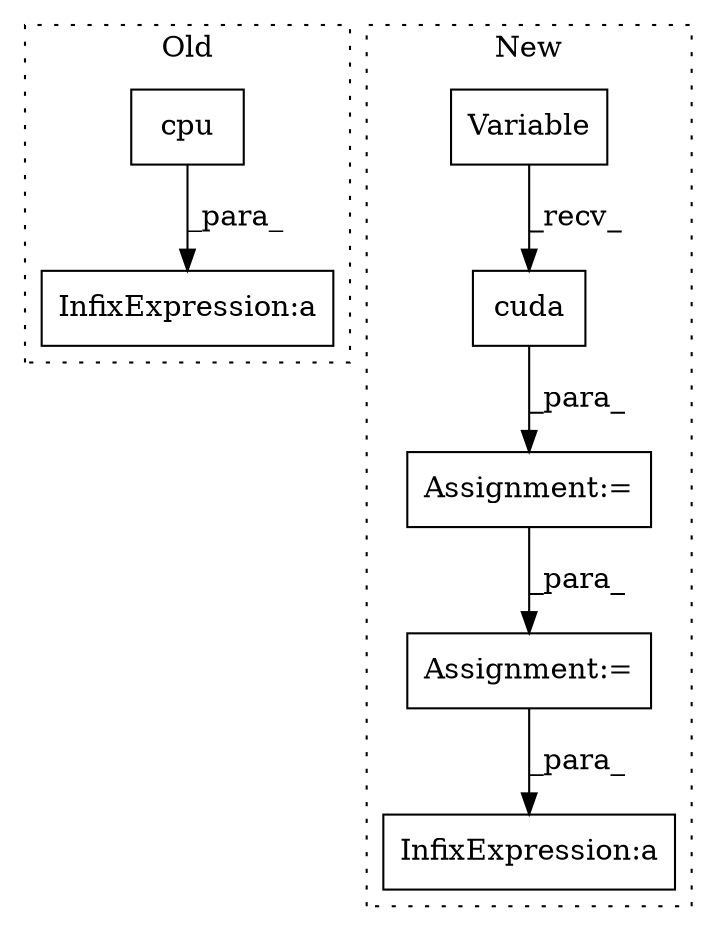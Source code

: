 digraph G {
subgraph cluster0 {
1 [label="cpu" a="32" s="7983" l="5" shape="box"];
4 [label="InfixExpression:a" a="27" s="8360" l="3" shape="box"];
label = "Old";
style="dotted";
}
subgraph cluster1 {
2 [label="Variable" a="32" s="8034,8053" l="9,1" shape="box"];
3 [label="cuda" a="32" s="8137" l="6" shape="box"];
5 [label="InfixExpression:a" a="27" s="8705" l="12" shape="box"];
6 [label="Assignment:=" a="7" s="8133" l="1" shape="box"];
7 [label="Assignment:=" a="7" s="8407" l="1" shape="box"];
label = "New";
style="dotted";
}
1 -> 4 [label="_para_"];
2 -> 3 [label="_recv_"];
3 -> 6 [label="_para_"];
6 -> 7 [label="_para_"];
7 -> 5 [label="_para_"];
}